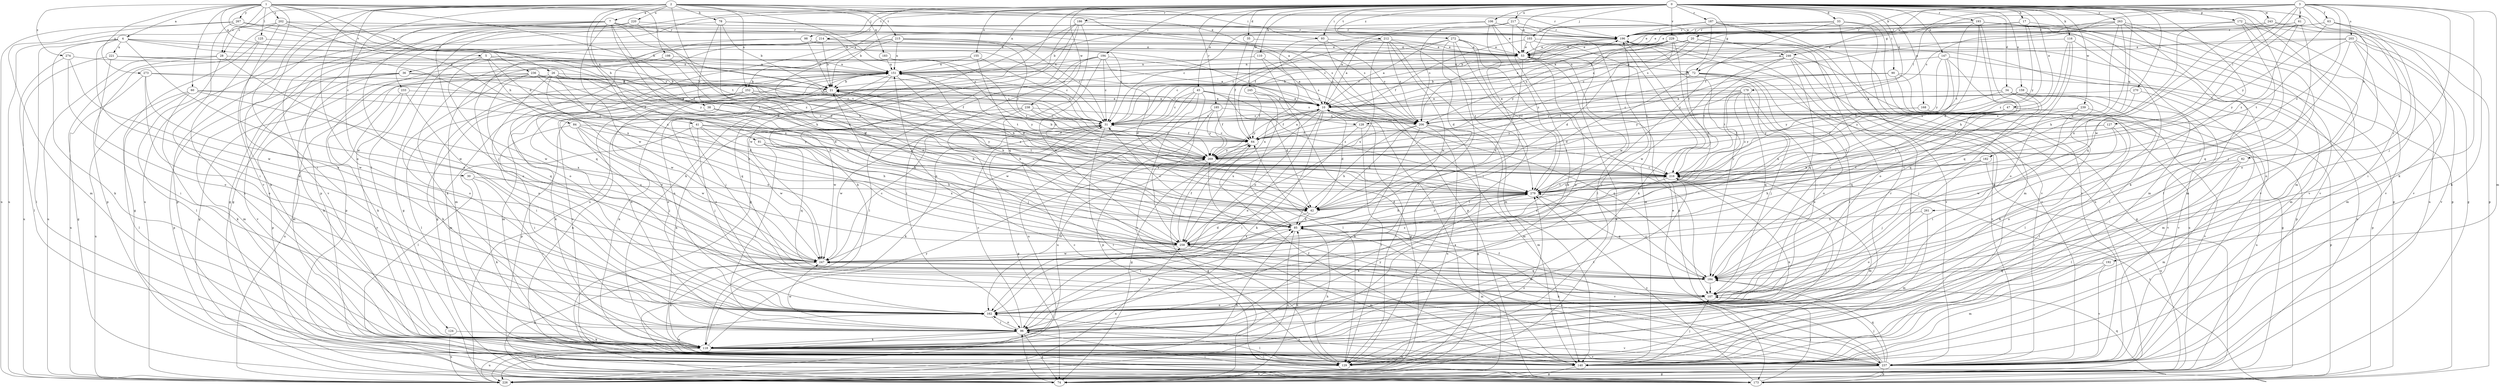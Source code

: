 strict digraph  {
0;
1;
2;
3;
4;
5;
7;
10;
17;
20;
21;
26;
28;
30;
31;
33;
34;
35;
36;
38;
41;
42;
45;
47;
53;
60;
61;
63;
64;
72;
74;
78;
81;
82;
84;
85;
90;
93;
96;
98;
103;
106;
107;
110;
116;
118;
124;
125;
127;
128;
129;
140;
147;
151;
155;
159;
162;
168;
172;
173;
179;
182;
183;
184;
185;
186;
187;
192;
193;
194;
196;
198;
202;
203;
206;
212;
214;
215;
216;
217;
220;
221;
226;
229;
233;
236;
237;
238;
239;
243;
245;
246;
247;
252;
258;
261;
263;
267;
269;
270;
272;
273;
274;
279;
0 -> 17  [label=b];
0 -> 33  [label=d];
0 -> 34  [label=d];
0 -> 35  [label=d];
0 -> 45  [label=e];
0 -> 47  [label=e];
0 -> 53  [label=e];
0 -> 72  [label=g];
0 -> 90  [label=i];
0 -> 93  [label=i];
0 -> 98  [label=j];
0 -> 103  [label=j];
0 -> 106  [label=j];
0 -> 107  [label=j];
0 -> 110  [label=k];
0 -> 116  [label=k];
0 -> 118  [label=k];
0 -> 124  [label=l];
0 -> 140  [label=m];
0 -> 147  [label=n];
0 -> 151  [label=n];
0 -> 155  [label=o];
0 -> 159  [label=o];
0 -> 168  [label=p];
0 -> 172  [label=p];
0 -> 179  [label=q];
0 -> 182  [label=q];
0 -> 185  [label=r];
0 -> 186  [label=r];
0 -> 187  [label=r];
0 -> 192  [label=r];
0 -> 193  [label=r];
0 -> 194  [label=r];
0 -> 212  [label=t];
0 -> 214  [label=t];
0 -> 217  [label=u];
0 -> 229  [label=v];
0 -> 233  [label=v];
0 -> 238  [label=w];
0 -> 239  [label=w];
0 -> 243  [label=w];
0 -> 245  [label=w];
0 -> 252  [label=x];
0 -> 261  [label=y];
0 -> 263  [label=y];
0 -> 270  [label=z];
0 -> 272  [label=z];
1 -> 4  [label=a];
1 -> 5  [label=a];
1 -> 26  [label=c];
1 -> 28  [label=c];
1 -> 60  [label=f];
1 -> 125  [label=l];
1 -> 196  [label=r];
1 -> 198  [label=s];
1 -> 202  [label=s];
1 -> 236  [label=v];
1 -> 237  [label=v];
1 -> 246  [label=w];
1 -> 267  [label=y];
1 -> 269  [label=y];
1 -> 273  [label=z];
1 -> 274  [label=z];
1 -> 279  [label=z];
2 -> 7  [label=a];
2 -> 10  [label=a];
2 -> 28  [label=c];
2 -> 30  [label=c];
2 -> 53  [label=e];
2 -> 78  [label=h];
2 -> 81  [label=h];
2 -> 93  [label=i];
2 -> 96  [label=i];
2 -> 162  [label=o];
2 -> 173  [label=p];
2 -> 183  [label=q];
2 -> 215  [label=t];
2 -> 216  [label=t];
2 -> 220  [label=u];
2 -> 252  [label=x];
2 -> 258  [label=x];
2 -> 269  [label=y];
3 -> 20  [label=b];
3 -> 61  [label=f];
3 -> 63  [label=f];
3 -> 72  [label=g];
3 -> 82  [label=h];
3 -> 107  [label=j];
3 -> 118  [label=k];
3 -> 127  [label=l];
3 -> 128  [label=l];
3 -> 140  [label=m];
3 -> 203  [label=s];
3 -> 206  [label=s];
3 -> 246  [label=w];
3 -> 247  [label=w];
3 -> 279  [label=z];
4 -> 31  [label=c];
4 -> 118  [label=k];
4 -> 128  [label=l];
4 -> 129  [label=l];
4 -> 162  [label=o];
4 -> 221  [label=u];
4 -> 247  [label=w];
4 -> 279  [label=z];
5 -> 10  [label=a];
5 -> 36  [label=d];
5 -> 38  [label=d];
5 -> 41  [label=d];
5 -> 72  [label=g];
5 -> 84  [label=h];
5 -> 247  [label=w];
7 -> 42  [label=d];
7 -> 118  [label=k];
7 -> 151  [label=n];
7 -> 162  [label=o];
7 -> 173  [label=p];
7 -> 196  [label=r];
7 -> 216  [label=t];
7 -> 237  [label=v];
7 -> 247  [label=w];
7 -> 258  [label=x];
10 -> 31  [label=c];
10 -> 42  [label=d];
10 -> 64  [label=f];
10 -> 118  [label=k];
10 -> 129  [label=l];
10 -> 140  [label=m];
10 -> 162  [label=o];
10 -> 184  [label=q];
10 -> 258  [label=x];
10 -> 269  [label=y];
17 -> 196  [label=r];
17 -> 206  [label=s];
17 -> 237  [label=v];
17 -> 269  [label=y];
17 -> 279  [label=z];
20 -> 10  [label=a];
20 -> 21  [label=b];
20 -> 31  [label=c];
20 -> 53  [label=e];
20 -> 129  [label=l];
20 -> 140  [label=m];
21 -> 10  [label=a];
21 -> 85  [label=h];
21 -> 118  [label=k];
21 -> 162  [label=o];
21 -> 173  [label=p];
26 -> 21  [label=b];
26 -> 85  [label=h];
26 -> 140  [label=m];
26 -> 162  [label=o];
26 -> 247  [label=w];
26 -> 258  [label=x];
26 -> 269  [label=y];
28 -> 74  [label=g];
28 -> 129  [label=l];
28 -> 151  [label=n];
28 -> 226  [label=u];
28 -> 247  [label=w];
30 -> 96  [label=i];
30 -> 118  [label=k];
30 -> 279  [label=z];
31 -> 64  [label=f];
31 -> 74  [label=g];
31 -> 118  [label=k];
31 -> 129  [label=l];
31 -> 151  [label=n];
31 -> 196  [label=r];
31 -> 247  [label=w];
33 -> 21  [label=b];
33 -> 31  [label=c];
33 -> 129  [label=l];
33 -> 140  [label=m];
33 -> 196  [label=r];
33 -> 237  [label=v];
33 -> 279  [label=z];
34 -> 10  [label=a];
34 -> 118  [label=k];
34 -> 129  [label=l];
34 -> 184  [label=q];
34 -> 237  [label=v];
34 -> 269  [label=y];
35 -> 53  [label=e];
35 -> 64  [label=f];
36 -> 10  [label=a];
36 -> 21  [label=b];
36 -> 64  [label=f];
36 -> 118  [label=k];
36 -> 140  [label=m];
36 -> 173  [label=p];
36 -> 237  [label=v];
38 -> 31  [label=c];
38 -> 247  [label=w];
38 -> 279  [label=z];
41 -> 64  [label=f];
41 -> 85  [label=h];
41 -> 107  [label=j];
41 -> 129  [label=l];
41 -> 216  [label=t];
41 -> 247  [label=w];
41 -> 269  [label=y];
42 -> 85  [label=h];
42 -> 96  [label=i];
42 -> 279  [label=z];
45 -> 10  [label=a];
45 -> 31  [label=c];
45 -> 42  [label=d];
45 -> 226  [label=u];
45 -> 237  [label=v];
45 -> 247  [label=w];
45 -> 258  [label=x];
45 -> 279  [label=z];
47 -> 31  [label=c];
47 -> 85  [label=h];
47 -> 206  [label=s];
47 -> 237  [label=v];
47 -> 269  [label=y];
47 -> 279  [label=z];
53 -> 151  [label=n];
53 -> 162  [label=o];
53 -> 258  [label=x];
60 -> 10  [label=a];
60 -> 42  [label=d];
60 -> 118  [label=k];
60 -> 129  [label=l];
60 -> 226  [label=u];
60 -> 258  [label=x];
61 -> 53  [label=e];
61 -> 107  [label=j];
61 -> 196  [label=r];
61 -> 216  [label=t];
61 -> 279  [label=z];
63 -> 53  [label=e];
63 -> 96  [label=i];
63 -> 118  [label=k];
63 -> 162  [label=o];
63 -> 196  [label=r];
63 -> 269  [label=y];
64 -> 10  [label=a];
64 -> 31  [label=c];
64 -> 74  [label=g];
64 -> 269  [label=y];
72 -> 21  [label=b];
72 -> 31  [label=c];
72 -> 42  [label=d];
72 -> 96  [label=i];
72 -> 162  [label=o];
72 -> 237  [label=v];
72 -> 258  [label=x];
74 -> 10  [label=a];
74 -> 85  [label=h];
74 -> 96  [label=i];
78 -> 21  [label=b];
78 -> 42  [label=d];
78 -> 74  [label=g];
78 -> 85  [label=h];
78 -> 196  [label=r];
78 -> 206  [label=s];
81 -> 85  [label=h];
81 -> 96  [label=i];
81 -> 184  [label=q];
81 -> 258  [label=x];
81 -> 269  [label=y];
82 -> 96  [label=i];
82 -> 129  [label=l];
82 -> 140  [label=m];
82 -> 216  [label=t];
84 -> 64  [label=f];
84 -> 96  [label=i];
84 -> 107  [label=j];
84 -> 247  [label=w];
84 -> 258  [label=x];
84 -> 269  [label=y];
85 -> 21  [label=b];
85 -> 31  [label=c];
85 -> 140  [label=m];
85 -> 226  [label=u];
85 -> 237  [label=v];
85 -> 258  [label=x];
85 -> 279  [label=z];
90 -> 21  [label=b];
90 -> 74  [label=g];
90 -> 173  [label=p];
90 -> 216  [label=t];
90 -> 226  [label=u];
90 -> 269  [label=y];
93 -> 53  [label=e];
93 -> 173  [label=p];
93 -> 206  [label=s];
93 -> 258  [label=x];
96 -> 31  [label=c];
96 -> 74  [label=g];
96 -> 85  [label=h];
96 -> 118  [label=k];
96 -> 129  [label=l];
96 -> 151  [label=n];
96 -> 162  [label=o];
96 -> 196  [label=r];
96 -> 226  [label=u];
96 -> 237  [label=v];
96 -> 247  [label=w];
98 -> 21  [label=b];
98 -> 31  [label=c];
98 -> 53  [label=e];
98 -> 74  [label=g];
98 -> 162  [label=o];
103 -> 53  [label=e];
103 -> 64  [label=f];
103 -> 140  [label=m];
103 -> 173  [label=p];
103 -> 247  [label=w];
106 -> 10  [label=a];
106 -> 21  [label=b];
106 -> 53  [label=e];
106 -> 96  [label=i];
106 -> 196  [label=r];
106 -> 279  [label=z];
107 -> 162  [label=o];
107 -> 196  [label=r];
107 -> 247  [label=w];
110 -> 10  [label=a];
110 -> 151  [label=n];
110 -> 162  [label=o];
116 -> 53  [label=e];
116 -> 129  [label=l];
116 -> 162  [label=o];
116 -> 184  [label=q];
116 -> 279  [label=z];
118 -> 129  [label=l];
118 -> 140  [label=m];
118 -> 196  [label=r];
118 -> 216  [label=t];
118 -> 226  [label=u];
118 -> 237  [label=v];
118 -> 269  [label=y];
124 -> 118  [label=k];
124 -> 226  [label=u];
125 -> 53  [label=e];
125 -> 74  [label=g];
125 -> 118  [label=k];
127 -> 64  [label=f];
127 -> 162  [label=o];
127 -> 247  [label=w];
127 -> 269  [label=y];
128 -> 64  [label=f];
128 -> 96  [label=i];
128 -> 129  [label=l];
128 -> 216  [label=t];
129 -> 31  [label=c];
129 -> 85  [label=h];
129 -> 162  [label=o];
140 -> 64  [label=f];
140 -> 74  [label=g];
140 -> 107  [label=j];
140 -> 162  [label=o];
147 -> 151  [label=n];
147 -> 184  [label=q];
147 -> 216  [label=t];
147 -> 226  [label=u];
147 -> 269  [label=y];
147 -> 279  [label=z];
151 -> 21  [label=b];
151 -> 85  [label=h];
151 -> 107  [label=j];
151 -> 140  [label=m];
151 -> 184  [label=q];
151 -> 206  [label=s];
151 -> 216  [label=t];
151 -> 237  [label=v];
155 -> 31  [label=c];
155 -> 42  [label=d];
155 -> 74  [label=g];
155 -> 151  [label=n];
159 -> 10  [label=a];
159 -> 107  [label=j];
159 -> 237  [label=v];
159 -> 269  [label=y];
162 -> 96  [label=i];
162 -> 151  [label=n];
168 -> 173  [label=p];
168 -> 206  [label=s];
168 -> 226  [label=u];
168 -> 269  [label=y];
172 -> 74  [label=g];
172 -> 118  [label=k];
172 -> 184  [label=q];
172 -> 196  [label=r];
172 -> 226  [label=u];
172 -> 237  [label=v];
173 -> 96  [label=i];
173 -> 107  [label=j];
173 -> 151  [label=n];
173 -> 184  [label=q];
173 -> 216  [label=t];
173 -> 279  [label=z];
179 -> 10  [label=a];
179 -> 31  [label=c];
179 -> 64  [label=f];
179 -> 107  [label=j];
179 -> 162  [label=o];
179 -> 184  [label=q];
179 -> 216  [label=t];
179 -> 279  [label=z];
182 -> 85  [label=h];
182 -> 107  [label=j];
182 -> 216  [label=t];
182 -> 226  [label=u];
183 -> 151  [label=n];
183 -> 216  [label=t];
184 -> 107  [label=j];
184 -> 151  [label=n];
184 -> 196  [label=r];
184 -> 279  [label=z];
185 -> 64  [label=f];
185 -> 173  [label=p];
185 -> 206  [label=s];
185 -> 226  [label=u];
185 -> 269  [label=y];
186 -> 74  [label=g];
186 -> 118  [label=k];
186 -> 184  [label=q];
186 -> 196  [label=r];
186 -> 226  [label=u];
186 -> 247  [label=w];
187 -> 64  [label=f];
187 -> 173  [label=p];
187 -> 196  [label=r];
187 -> 216  [label=t];
187 -> 226  [label=u];
187 -> 237  [label=v];
192 -> 140  [label=m];
192 -> 184  [label=q];
192 -> 237  [label=v];
193 -> 10  [label=a];
193 -> 42  [label=d];
193 -> 85  [label=h];
193 -> 140  [label=m];
193 -> 173  [label=p];
193 -> 196  [label=r];
193 -> 216  [label=t];
193 -> 237  [label=v];
193 -> 258  [label=x];
194 -> 31  [label=c];
194 -> 42  [label=d];
194 -> 96  [label=i];
194 -> 129  [label=l];
194 -> 151  [label=n];
194 -> 206  [label=s];
194 -> 258  [label=x];
196 -> 53  [label=e];
196 -> 118  [label=k];
196 -> 237  [label=v];
198 -> 74  [label=g];
198 -> 151  [label=n];
198 -> 279  [label=z];
202 -> 162  [label=o];
202 -> 173  [label=p];
202 -> 196  [label=r];
202 -> 226  [label=u];
202 -> 258  [label=x];
202 -> 279  [label=z];
203 -> 53  [label=e];
203 -> 140  [label=m];
203 -> 151  [label=n];
203 -> 162  [label=o];
203 -> 184  [label=q];
203 -> 216  [label=t];
203 -> 237  [label=v];
206 -> 42  [label=d];
206 -> 74  [label=g];
206 -> 85  [label=h];
206 -> 118  [label=k];
206 -> 140  [label=m];
206 -> 196  [label=r];
206 -> 226  [label=u];
212 -> 10  [label=a];
212 -> 53  [label=e];
212 -> 140  [label=m];
212 -> 206  [label=s];
212 -> 247  [label=w];
212 -> 258  [label=x];
212 -> 269  [label=y];
212 -> 279  [label=z];
214 -> 21  [label=b];
214 -> 31  [label=c];
214 -> 53  [label=e];
214 -> 118  [label=k];
214 -> 140  [label=m];
214 -> 162  [label=o];
215 -> 31  [label=c];
215 -> 53  [label=e];
215 -> 85  [label=h];
215 -> 151  [label=n];
215 -> 173  [label=p];
215 -> 184  [label=q];
215 -> 206  [label=s];
215 -> 269  [label=y];
216 -> 21  [label=b];
216 -> 118  [label=k];
216 -> 129  [label=l];
216 -> 140  [label=m];
216 -> 151  [label=n];
216 -> 258  [label=x];
216 -> 279  [label=z];
217 -> 31  [label=c];
217 -> 118  [label=k];
217 -> 129  [label=l];
217 -> 196  [label=r];
217 -> 206  [label=s];
220 -> 74  [label=g];
220 -> 107  [label=j];
220 -> 196  [label=r];
220 -> 226  [label=u];
220 -> 279  [label=z];
221 -> 96  [label=i];
221 -> 151  [label=n];
221 -> 226  [label=u];
221 -> 269  [label=y];
226 -> 53  [label=e];
226 -> 85  [label=h];
226 -> 258  [label=x];
226 -> 279  [label=z];
229 -> 10  [label=a];
229 -> 21  [label=b];
229 -> 42  [label=d];
229 -> 53  [label=e];
229 -> 85  [label=h];
229 -> 162  [label=o];
229 -> 206  [label=s];
229 -> 237  [label=v];
229 -> 269  [label=y];
233 -> 10  [label=a];
233 -> 96  [label=i];
233 -> 226  [label=u];
233 -> 237  [label=v];
236 -> 21  [label=b];
236 -> 31  [label=c];
236 -> 42  [label=d];
236 -> 64  [label=f];
236 -> 85  [label=h];
236 -> 118  [label=k];
236 -> 162  [label=o];
236 -> 173  [label=p];
236 -> 184  [label=q];
237 -> 53  [label=e];
237 -> 64  [label=f];
237 -> 74  [label=g];
237 -> 85  [label=h];
237 -> 107  [label=j];
237 -> 151  [label=n];
237 -> 173  [label=p];
237 -> 184  [label=q];
237 -> 226  [label=u];
237 -> 269  [label=y];
238 -> 31  [label=c];
238 -> 107  [label=j];
238 -> 118  [label=k];
238 -> 206  [label=s];
238 -> 247  [label=w];
238 -> 269  [label=y];
239 -> 96  [label=i];
239 -> 129  [label=l];
239 -> 206  [label=s];
239 -> 279  [label=z];
243 -> 173  [label=p];
243 -> 196  [label=r];
243 -> 237  [label=v];
243 -> 258  [label=x];
245 -> 10  [label=a];
245 -> 64  [label=f];
245 -> 74  [label=g];
245 -> 129  [label=l];
246 -> 31  [label=c];
246 -> 74  [label=g];
246 -> 129  [label=l];
246 -> 151  [label=n];
246 -> 173  [label=p];
246 -> 184  [label=q];
246 -> 216  [label=t];
246 -> 247  [label=w];
247 -> 31  [label=c];
247 -> 74  [label=g];
247 -> 118  [label=k];
247 -> 184  [label=q];
247 -> 279  [label=z];
252 -> 10  [label=a];
252 -> 118  [label=k];
252 -> 129  [label=l];
252 -> 140  [label=m];
252 -> 162  [label=o];
252 -> 206  [label=s];
252 -> 269  [label=y];
252 -> 279  [label=z];
258 -> 21  [label=b];
258 -> 42  [label=d];
258 -> 64  [label=f];
258 -> 140  [label=m];
258 -> 237  [label=v];
258 -> 247  [label=w];
261 -> 85  [label=h];
261 -> 140  [label=m];
261 -> 162  [label=o];
263 -> 42  [label=d];
263 -> 53  [label=e];
263 -> 64  [label=f];
263 -> 85  [label=h];
263 -> 129  [label=l];
263 -> 140  [label=m];
263 -> 196  [label=r];
263 -> 237  [label=v];
267 -> 21  [label=b];
267 -> 96  [label=i];
267 -> 140  [label=m];
267 -> 196  [label=r];
267 -> 206  [label=s];
267 -> 226  [label=u];
269 -> 21  [label=b];
269 -> 74  [label=g];
269 -> 162  [label=o];
269 -> 216  [label=t];
270 -> 10  [label=a];
270 -> 140  [label=m];
270 -> 184  [label=q];
272 -> 10  [label=a];
272 -> 31  [label=c];
272 -> 42  [label=d];
272 -> 53  [label=e];
272 -> 96  [label=i];
272 -> 107  [label=j];
272 -> 129  [label=l];
272 -> 279  [label=z];
273 -> 21  [label=b];
273 -> 31  [label=c];
273 -> 162  [label=o];
273 -> 226  [label=u];
273 -> 247  [label=w];
274 -> 129  [label=l];
274 -> 151  [label=n];
274 -> 162  [label=o];
274 -> 247  [label=w];
279 -> 42  [label=d];
279 -> 85  [label=h];
279 -> 118  [label=k];
279 -> 184  [label=q];
279 -> 216  [label=t];
}
